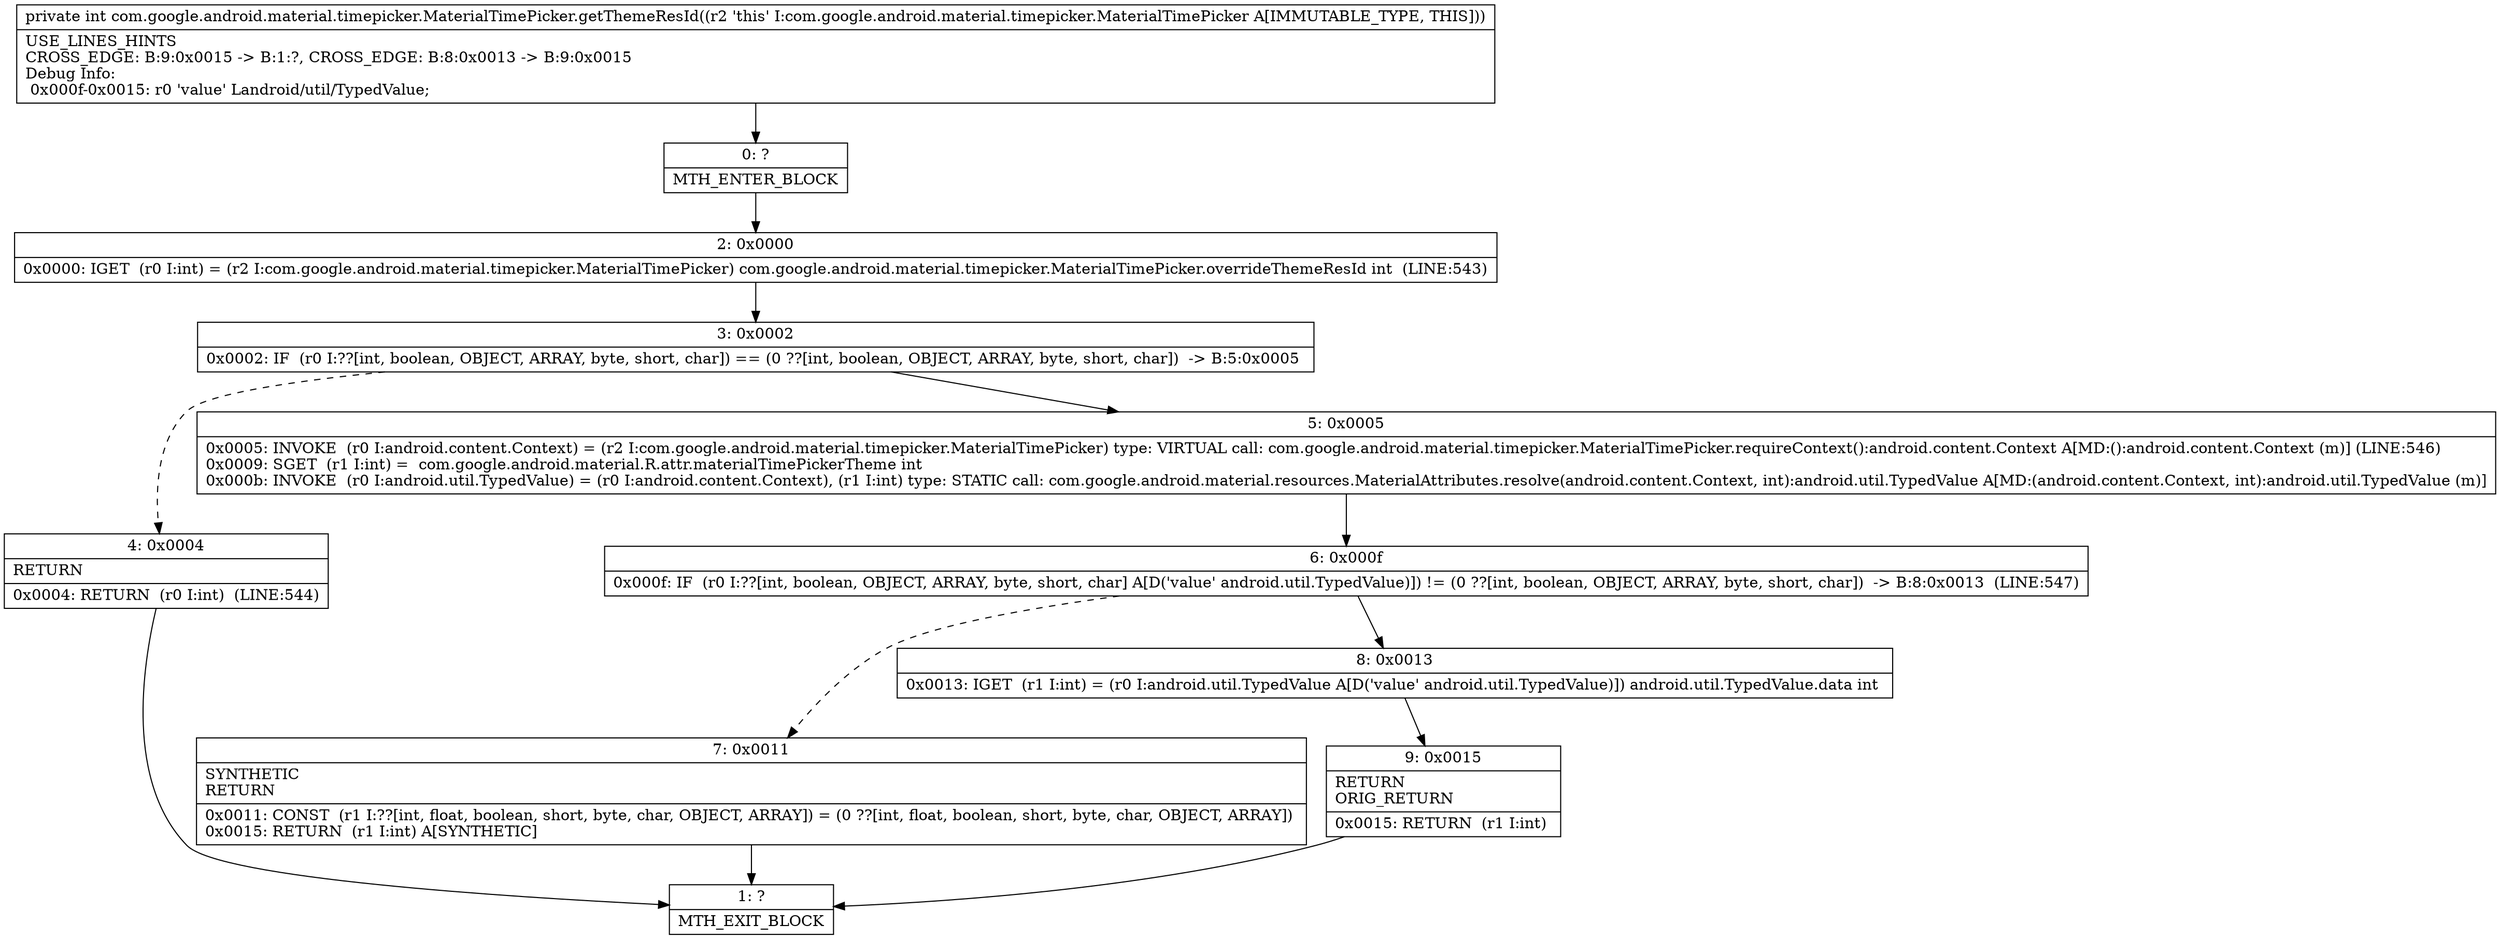 digraph "CFG forcom.google.android.material.timepicker.MaterialTimePicker.getThemeResId()I" {
Node_0 [shape=record,label="{0\:\ ?|MTH_ENTER_BLOCK\l}"];
Node_2 [shape=record,label="{2\:\ 0x0000|0x0000: IGET  (r0 I:int) = (r2 I:com.google.android.material.timepicker.MaterialTimePicker) com.google.android.material.timepicker.MaterialTimePicker.overrideThemeResId int  (LINE:543)\l}"];
Node_3 [shape=record,label="{3\:\ 0x0002|0x0002: IF  (r0 I:??[int, boolean, OBJECT, ARRAY, byte, short, char]) == (0 ??[int, boolean, OBJECT, ARRAY, byte, short, char])  \-\> B:5:0x0005 \l}"];
Node_4 [shape=record,label="{4\:\ 0x0004|RETURN\l|0x0004: RETURN  (r0 I:int)  (LINE:544)\l}"];
Node_1 [shape=record,label="{1\:\ ?|MTH_EXIT_BLOCK\l}"];
Node_5 [shape=record,label="{5\:\ 0x0005|0x0005: INVOKE  (r0 I:android.content.Context) = (r2 I:com.google.android.material.timepicker.MaterialTimePicker) type: VIRTUAL call: com.google.android.material.timepicker.MaterialTimePicker.requireContext():android.content.Context A[MD:():android.content.Context (m)] (LINE:546)\l0x0009: SGET  (r1 I:int) =  com.google.android.material.R.attr.materialTimePickerTheme int \l0x000b: INVOKE  (r0 I:android.util.TypedValue) = (r0 I:android.content.Context), (r1 I:int) type: STATIC call: com.google.android.material.resources.MaterialAttributes.resolve(android.content.Context, int):android.util.TypedValue A[MD:(android.content.Context, int):android.util.TypedValue (m)]\l}"];
Node_6 [shape=record,label="{6\:\ 0x000f|0x000f: IF  (r0 I:??[int, boolean, OBJECT, ARRAY, byte, short, char] A[D('value' android.util.TypedValue)]) != (0 ??[int, boolean, OBJECT, ARRAY, byte, short, char])  \-\> B:8:0x0013  (LINE:547)\l}"];
Node_7 [shape=record,label="{7\:\ 0x0011|SYNTHETIC\lRETURN\l|0x0011: CONST  (r1 I:??[int, float, boolean, short, byte, char, OBJECT, ARRAY]) = (0 ??[int, float, boolean, short, byte, char, OBJECT, ARRAY]) \l0x0015: RETURN  (r1 I:int) A[SYNTHETIC]\l}"];
Node_8 [shape=record,label="{8\:\ 0x0013|0x0013: IGET  (r1 I:int) = (r0 I:android.util.TypedValue A[D('value' android.util.TypedValue)]) android.util.TypedValue.data int \l}"];
Node_9 [shape=record,label="{9\:\ 0x0015|RETURN\lORIG_RETURN\l|0x0015: RETURN  (r1 I:int) \l}"];
MethodNode[shape=record,label="{private int com.google.android.material.timepicker.MaterialTimePicker.getThemeResId((r2 'this' I:com.google.android.material.timepicker.MaterialTimePicker A[IMMUTABLE_TYPE, THIS]))  | USE_LINES_HINTS\lCROSS_EDGE: B:9:0x0015 \-\> B:1:?, CROSS_EDGE: B:8:0x0013 \-\> B:9:0x0015\lDebug Info:\l  0x000f\-0x0015: r0 'value' Landroid\/util\/TypedValue;\l}"];
MethodNode -> Node_0;Node_0 -> Node_2;
Node_2 -> Node_3;
Node_3 -> Node_4[style=dashed];
Node_3 -> Node_5;
Node_4 -> Node_1;
Node_5 -> Node_6;
Node_6 -> Node_7[style=dashed];
Node_6 -> Node_8;
Node_7 -> Node_1;
Node_8 -> Node_9;
Node_9 -> Node_1;
}


